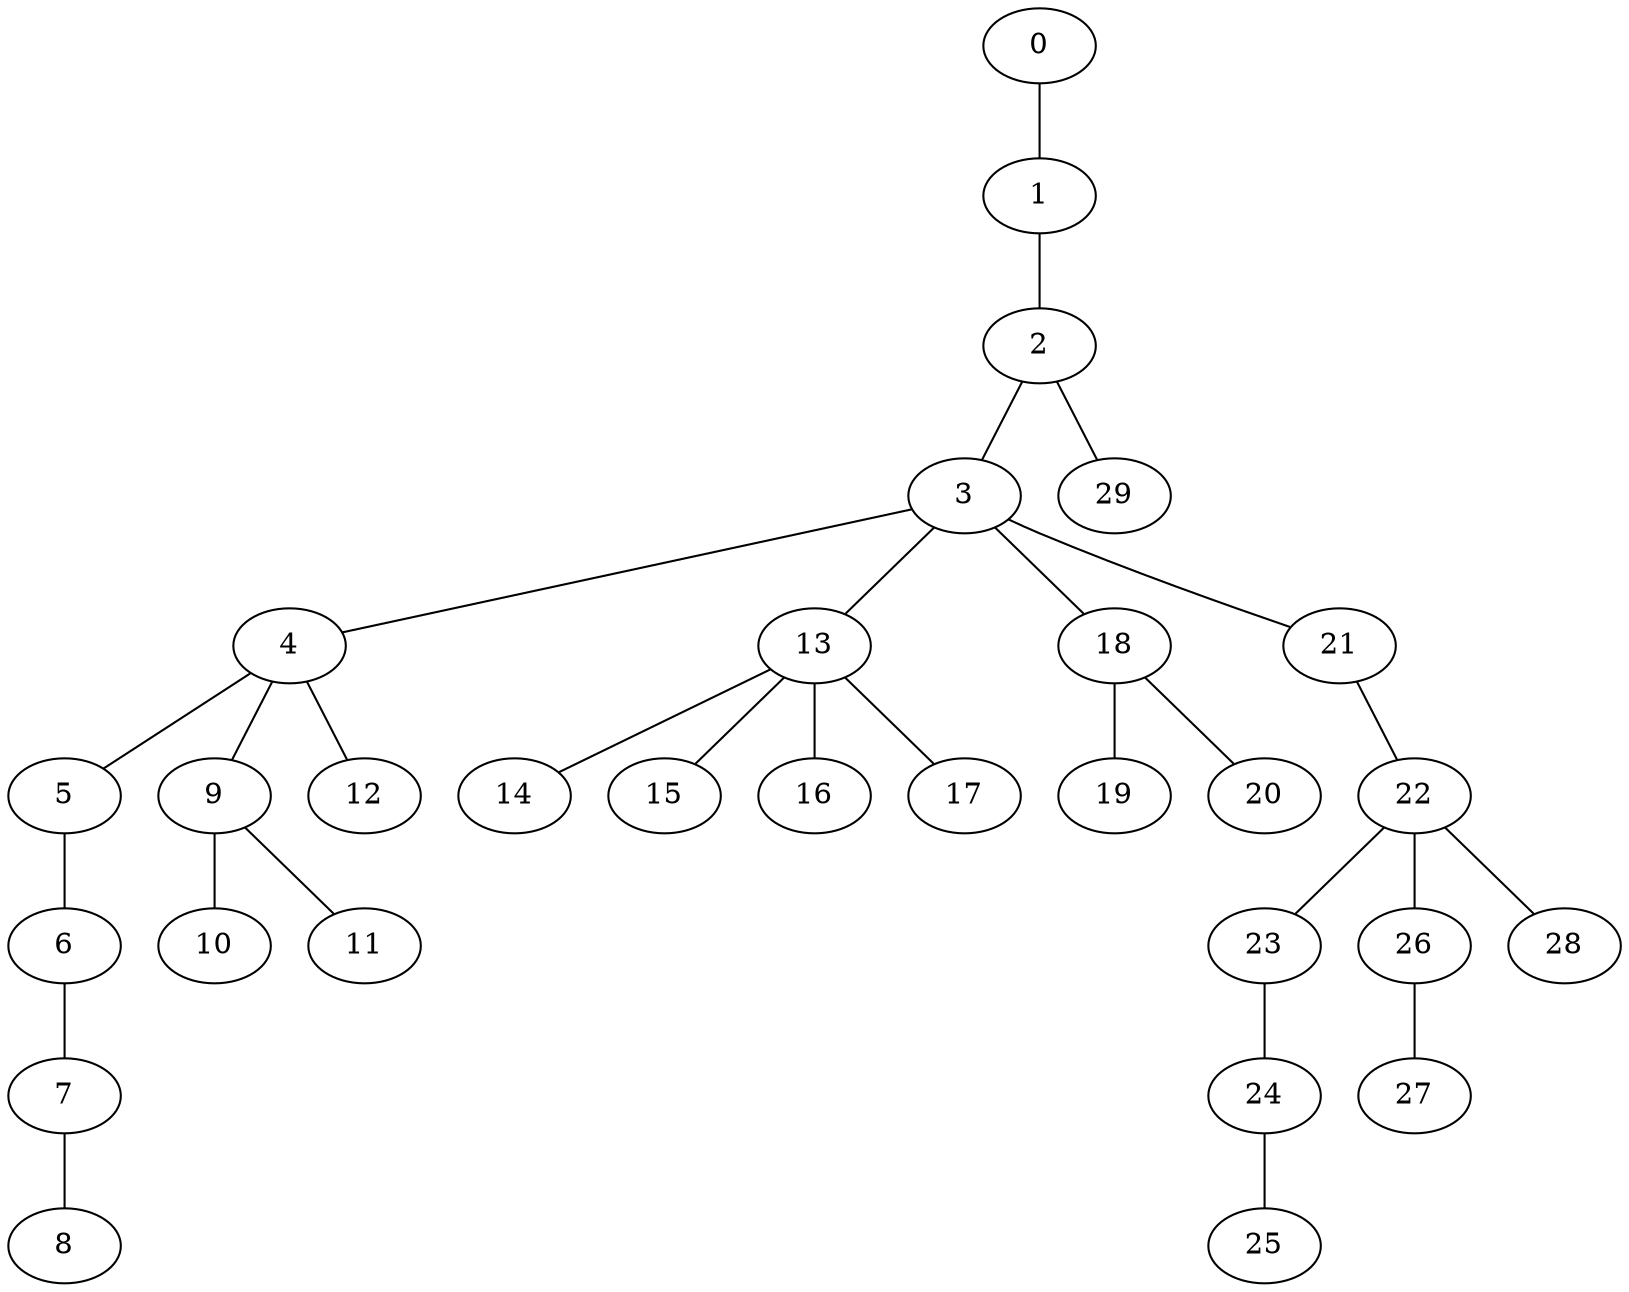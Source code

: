 graph G {
0
1
2
3
4
5
6
7
8
9
10
11
12
13
14
15
16
17
18
19
20
21
22
23
24
25
26
27
28
29
7 -- 8
6 -- 7
5 -- 6
4 -- 5
9 -- 10
9 -- 11
4 -- 9
4 -- 12
3 -- 4
13 -- 14
13 -- 15
13 -- 16
13 -- 17
3 -- 13
18 -- 19
18 -- 20
3 -- 18
24 -- 25
23 -- 24
22 -- 23
26 -- 27
22 -- 26
22 -- 28
21 -- 22
3 -- 21
2 -- 3
2 -- 29
1 -- 2
0 -- 1
}
